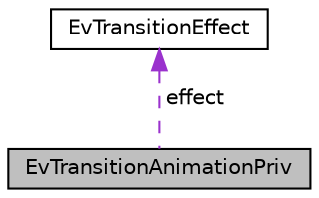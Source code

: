 digraph "EvTransitionAnimationPriv"
{
  edge [fontname="Helvetica",fontsize="10",labelfontname="Helvetica",labelfontsize="10"];
  node [fontname="Helvetica",fontsize="10",shape=record];
  Node1 [label="EvTransitionAnimationPriv",height=0.2,width=0.4,color="black", fillcolor="grey75", style="filled" fontcolor="black"];
  Node2 -> Node1 [dir="back",color="darkorchid3",fontsize="10",style="dashed",label=" effect" ,fontname="Helvetica"];
  Node2 [label="EvTransitionEffect",height=0.2,width=0.4,color="black", fillcolor="white", style="filled",URL="$de/da4/structEvTransitionEffect.html"];
}
